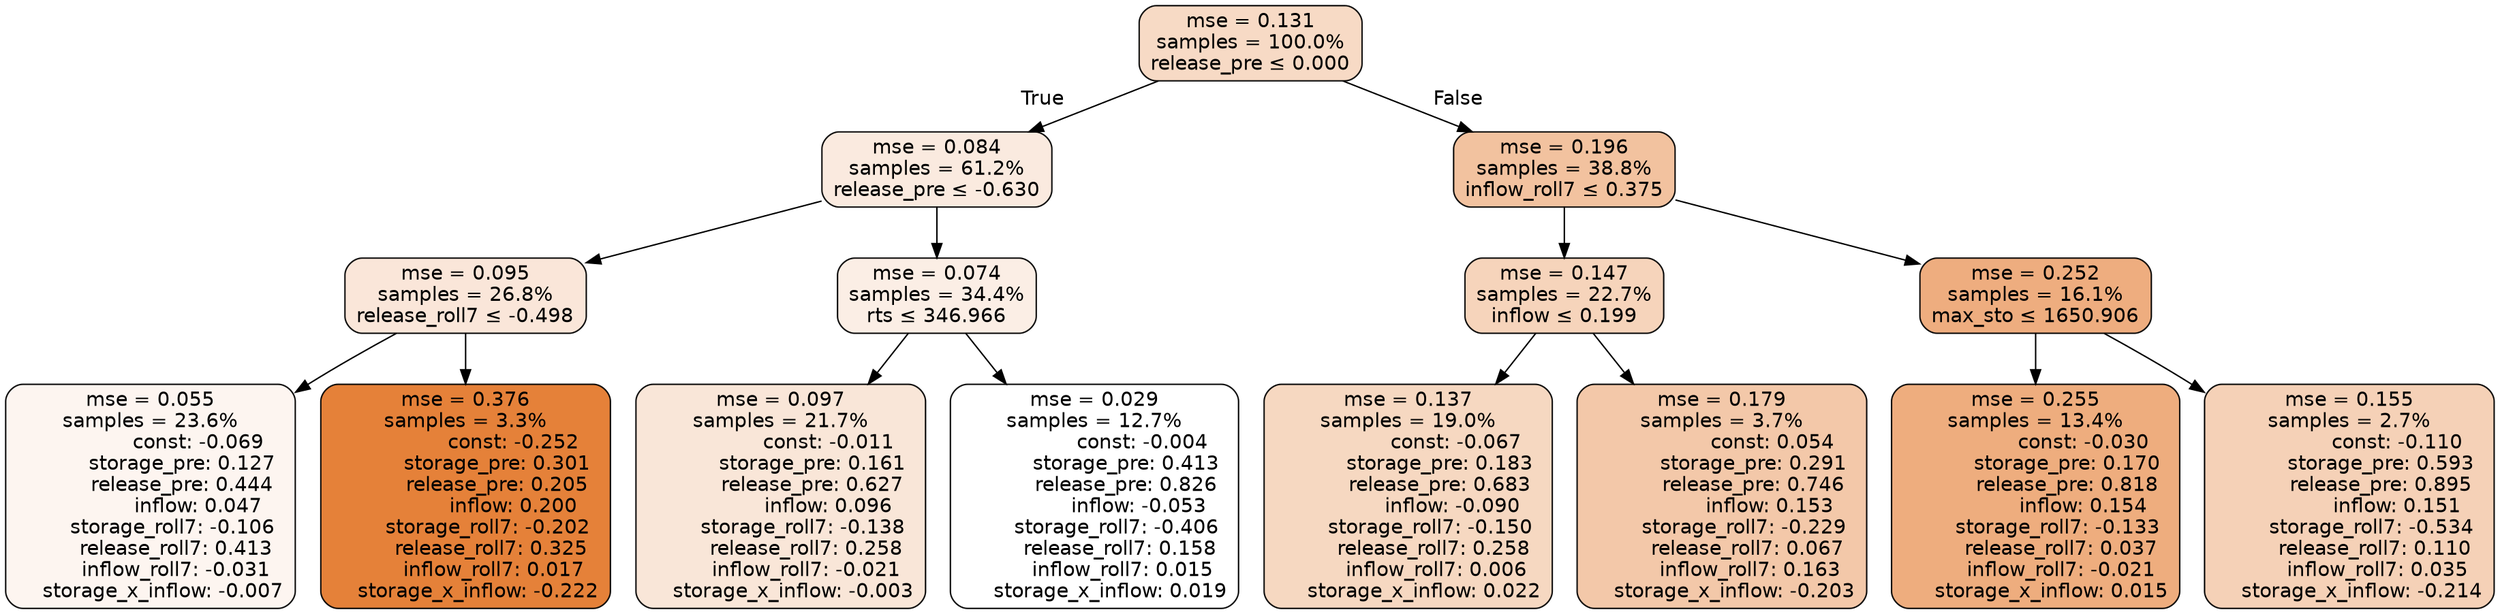 digraph tree {
bgcolor="transparent"
node [shape=rectangle, style="filled, rounded", color="black", fontname=helvetica] ;
edge [fontname=helvetica] ;
	"0" [label="mse = 0.131
samples = 100.0%
release_pre &le; 0.000", fillcolor="#f7dac5"]
	"1" [label="mse = 0.084
samples = 61.2%
release_pre &le; -0.630", fillcolor="#faeadf"]
	"2" [label="mse = 0.095
samples = 26.8%
release_roll7 &le; -0.498", fillcolor="#fae6d9"]
	"3" [label="mse = 0.055
samples = 23.6%
               const: -0.069
          storage_pre: 0.127
          release_pre: 0.444
               inflow: 0.047
       storage_roll7: -0.106
        release_roll7: 0.413
        inflow_roll7: -0.031
    storage_x_inflow: -0.007", fillcolor="#fdf5f0"]
	"4" [label="mse = 0.376
samples = 3.3%
               const: -0.252
          storage_pre: 0.301
          release_pre: 0.205
               inflow: 0.200
       storage_roll7: -0.202
        release_roll7: 0.325
         inflow_roll7: 0.017
    storage_x_inflow: -0.222", fillcolor="#e58139"]
	"5" [label="mse = 0.074
samples = 34.4%
rts &le; 346.966", fillcolor="#fbeee5"]
	"6" [label="mse = 0.097
samples = 21.7%
               const: -0.011
          storage_pre: 0.161
          release_pre: 0.627
               inflow: 0.096
       storage_roll7: -0.138
        release_roll7: 0.258
        inflow_roll7: -0.021
    storage_x_inflow: -0.003", fillcolor="#f9e6d8"]
	"7" [label="mse = 0.029
samples = 12.7%
               const: -0.004
          storage_pre: 0.413
          release_pre: 0.826
              inflow: -0.053
       storage_roll7: -0.406
        release_roll7: 0.158
         inflow_roll7: 0.015
     storage_x_inflow: 0.019", fillcolor="#ffffff"]
	"8" [label="mse = 0.196
samples = 38.8%
inflow_roll7 &le; 0.375", fillcolor="#f2c29f"]
	"9" [label="mse = 0.147
samples = 22.7%
inflow &le; 0.199", fillcolor="#f6d4bb"]
	"10" [label="mse = 0.137
samples = 19.0%
               const: -0.067
          storage_pre: 0.183
          release_pre: 0.683
              inflow: -0.090
       storage_roll7: -0.150
        release_roll7: 0.258
         inflow_roll7: 0.006
     storage_x_inflow: 0.022", fillcolor="#f6d8c1"]
	"11" [label="mse = 0.179
samples = 3.7%
                const: 0.054
          storage_pre: 0.291
          release_pre: 0.746
               inflow: 0.153
       storage_roll7: -0.229
        release_roll7: 0.067
         inflow_roll7: 0.163
    storage_x_inflow: -0.203", fillcolor="#f3c8a9"]
	"12" [label="mse = 0.252
samples = 16.1%
max_sto &le; 1650.906", fillcolor="#eead7f"]
	"13" [label="mse = 0.255
samples = 13.4%
               const: -0.030
          storage_pre: 0.170
          release_pre: 0.818
               inflow: 0.154
       storage_roll7: -0.133
        release_roll7: 0.037
        inflow_roll7: -0.021
     storage_x_inflow: 0.015", fillcolor="#eead7e"]
	"14" [label="mse = 0.155
samples = 2.7%
               const: -0.110
          storage_pre: 0.593
          release_pre: 0.895
               inflow: 0.151
       storage_roll7: -0.534
        release_roll7: 0.110
         inflow_roll7: 0.035
    storage_x_inflow: -0.214", fillcolor="#f5d1b7"]

	"0" -> "1" [labeldistance=2.5, labelangle=45, headlabel="True"]
	"1" -> "2"
	"2" -> "3"
	"2" -> "4"
	"1" -> "5"
	"5" -> "6"
	"5" -> "7"
	"0" -> "8" [labeldistance=2.5, labelangle=-45, headlabel="False"]
	"8" -> "9"
	"9" -> "10"
	"9" -> "11"
	"8" -> "12"
	"12" -> "13"
	"12" -> "14"
}